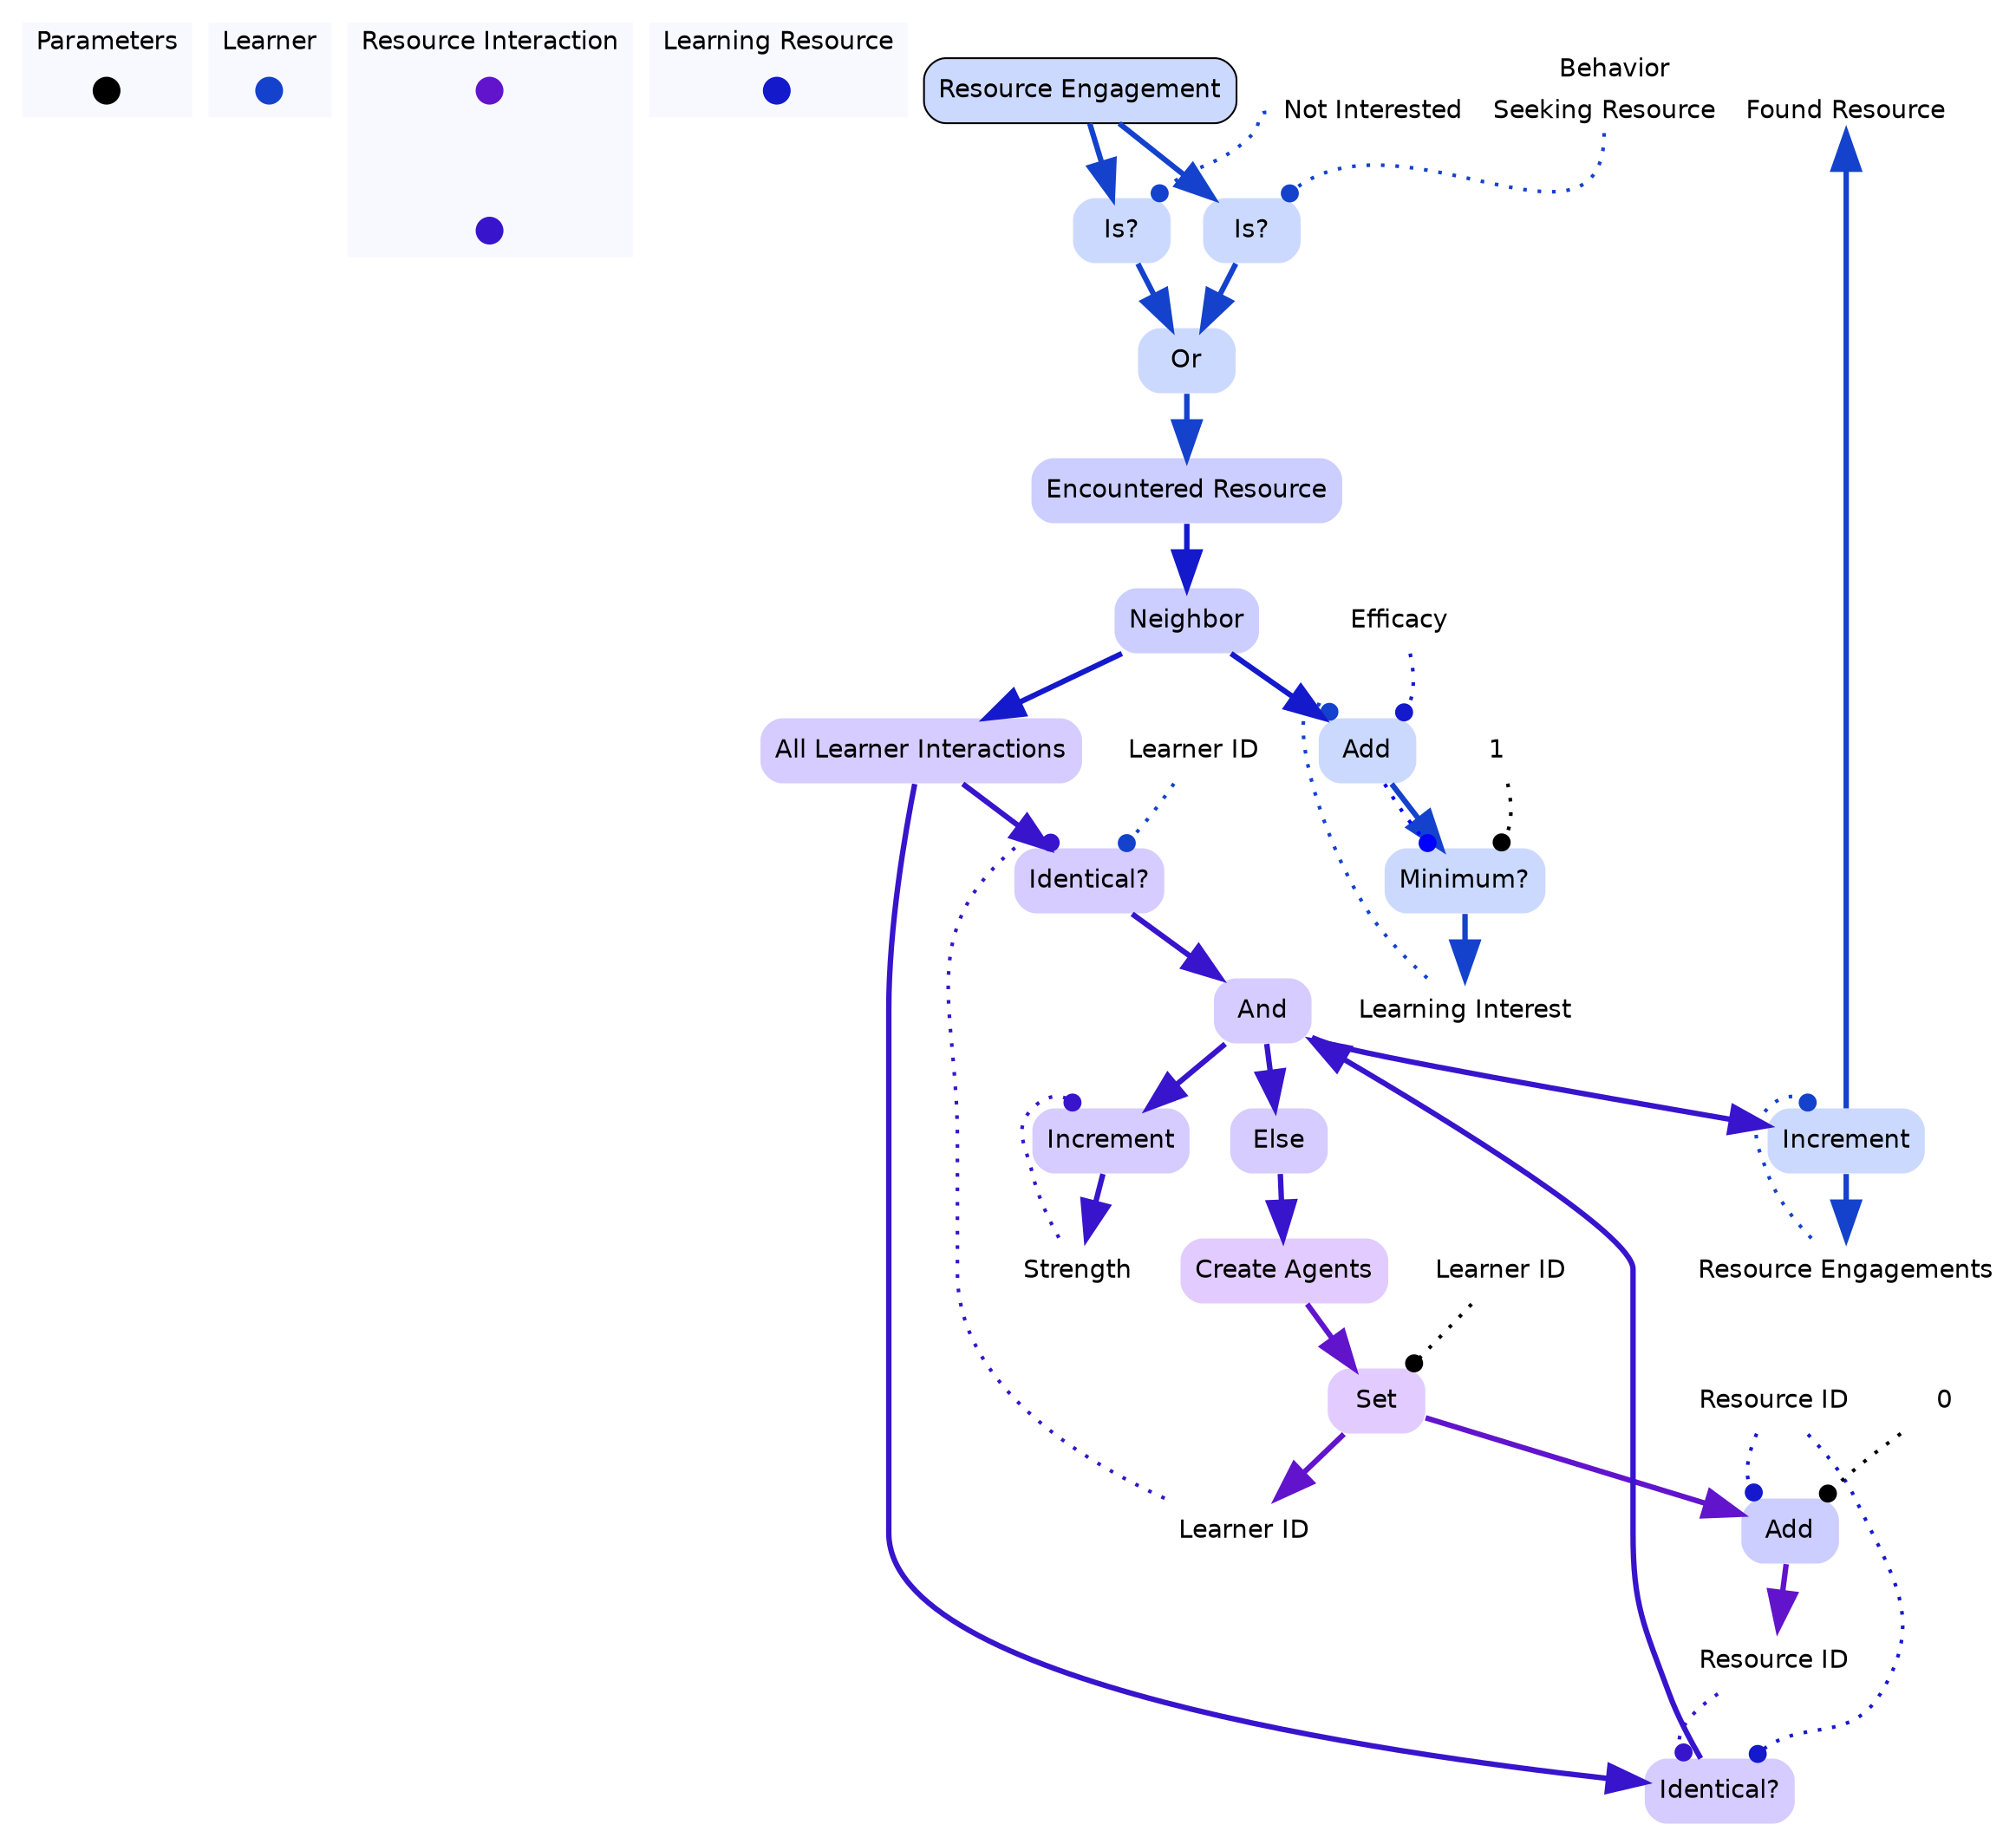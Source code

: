 digraph resourceEngagement {

	subgraph clustercontextKey {
		fontname=Helvetica;
		label="Parameters";
		style="filled";
		fillcolor=ghostwhite;
		color=white;
		labeljust=l;
		contextOverview [style=filled,shape=point,fixedsize=true,width=.2,height=.2,fontcolor=white,color="black",label=""];
	}
	subgraph clusterlearnerKey {
		fontname=Helvetica;
		nodesep=0.1;
		style="filled";
		fillcolor=ghostwhite;
		label="Learner";
		color=white;
		labeljust=l;
		resourceEngagementOverview [fontname=Helvetica,style=filled,shape=point,fixedsize=true,width=.2,height=.2,fontcolor=white,color="0.625, 0.9 , 0.8",label="",URL="learner__Overview.svg"];

	}
	subgraph clusterresourceInteractionKey {
		fontname=Helvetica;
		nodesep=0.1;
		style="filled";
		fillcolor=ghostwhite;
		label="Resource Interaction";
		color=white;
		labeljust=l;
		createAgentsOverview [fontname=Helvetica,style=filled,shape=point,fixedsize=true,width=.2,height=.2,fontcolor=white,color="0.736, 0.9 , 0.8",label="",URL="resourceInteraction__Overview.svg"];
		allLearnerInteractionsOverview [fontname=Helvetica,style=filled,shape=point,fixedsize=true,width=.2,height=.2,fontcolor=white,color="0.699, 0.9 , 0.8",label="",URL="resourceInteraction__Overview.svg"];
createAgentsOverview -> allLearnerInteractionsOverview [style=invis];
	}
	subgraph clusterlearningResourceKey {
		fontname=Helvetica;
		nodesep=0.1;
		style="filled";
		fillcolor=ghostwhite;
		label="Learning Resource";
		color=white;
		labeljust=l;
		encounteredResourceOverview [fontname=Helvetica,style=filled,shape=point,fixedsize=true,width=.2,height=.2,fontcolor=white,color="0.662, 0.9 , 0.8",label="",URL="learningResource__Overview.svg"];

	}
		learnerbehaviorRecord [shape=record,fontname=Helvetica,style=filled,color=none,fillcolor=white,label="{<learnerbehavior> Behavior | {<learnerbehaviornotInterested> Not Interested|<learnerbehaviorseekingResource> Seeking Resource|<learnerbehaviorfoundResource> Found Resource}}"];
		resourceInteractionlearnerID [shape=none,fontsize=14,style="filled",fontname=Helvetica,color=none,fillcolor=white,label="Learner ID"];
		learnerlearnerID [shape=none,fontsize=14,style="filled",fontname=Helvetica,color=none,fillcolor=white,label="Learner ID"];
		learnerbehaviorRecord [shape=record,fontname=Helvetica,style=filled,color=none,fillcolor=white,label="{<learnerbehavior> Behavior | {<learnerbehaviornotInterested> Not Interested|<learnerbehaviorseekingResource> Seeking Resource|<learnerbehaviorfoundResource> Found Resource}}"];
		learnerlearningInterest [shape=none,fontsize=14,style="filled",fontname=Helvetica,color=none,fillcolor=white,label="Learning Interest"];
		learningResourceefficacy [shape=none,fontsize=14,style="filled",fontname=Helvetica,color=none,fillcolor=white,label="Efficacy"];
		resourceInteractionstrength [shape=none,fontsize=14,style="filled",fontname=Helvetica,color=none,fillcolor=white,label="Strength"];
		learningResourceresourceID [shape=none,fontsize=14,style="filled",fontname=Helvetica,color=none,fillcolor=white,label="Resource ID"];
		resourceInteractionresourceID [shape=none,fontsize=14,style="filled",fontname=Helvetica,color=none,fillcolor=white,label="Resource ID"];
		learnerresourceEngagements [shape=none,fontsize=14,style="filled",fontname=Helvetica,color=none,fillcolor=white,label="Resource Engagements"];

//subgraph clusterresourceEngagement {
	//style=filled;
	//color=white;
	//fillcolor="0.0, 0.0, 0.98";
		resourceEngagement [shape=box,style="rounded,filled",fontname=Helvetica,color=black,fillcolor="0.625, 0.2, 1.0",label="Resource Engagement",URL="learner_resourceEngagement.svg"];
	resourceEngagement ->  engagementIdenticalNotEngagedTodayQuery [color="0.625, 0.9 , 0.8",penwidth=3.0,arrowsize=2.0];
	resourceEngagement ->  behaviorIdenticalNotInterestedQueryCopy [color="0.625, 0.9 , 0.8",penwidth=3.0,arrowsize=2.0];
		engagementIdenticalNotEngagedTodayQuery [shape=none,style="rounded,filled",fontname=Helvetica,color="0.625, 0.2, 1.0",label="Is?"];
	engagementIdenticalNotEngagedTodayQuery ->  potentialResourceInteraction [color="0.625, 0.9 , 0.8",penwidth=3.0,arrowsize=2.0];
		minimum_LearningInterestAddEfficacyUnit_ [shape=none,style="rounded,filled",fontname=Helvetica,color="0.625, 0.2, 1.0",label="Minimum?"];
			minimum_LearningInterestAddEfficacyUnit_ ->  learnerlearningInterest [color="0.625, 0.9 , 0.8",penwidth=3.0,arrowsize=2.0];
		potentialResourceInteraction [shape=none,style="rounded,filled",fontname=Helvetica,color="0.625, 0.2, 1.0",label="Or"];
	potentialResourceInteraction ->  encounteredResource [color="0.625, 0.9 , 0.8",penwidth=3.0,arrowsize=2.0];
		learnerIDIdenticalLearnerIDQuery [shape=none,style="rounded,filled",fontname=Helvetica,color="0.699, 0.2, 1.0",label="Identical?"];
	learnerIDIdenticalLearnerIDQuery ->  _And_NeighborQueryCopyCopyCopyCopy [color="0.699, 0.9 , 0.8",penwidth=3.0,arrowsize=2.0];
		createAgents [shape=none,style="rounded,filled",fontname=Helvetica,color=gray,fillcolor="0.736, 0.2, 1.0",label="Create Agents"];
	createAgents ->  setLearnerIDToLearnerID [color="0.736, 0.9 , 0.8",penwidth=3.0,arrowsize=2.0];
	setLearnerIDToLearnerID ->  resourceInteractionlearnerID [color="0.736, 0.9 , 0.8",penwidth=3.0,arrowsize=2.0];
		learningInterestAddEfficacy [shape=none,style="rounded,filled",fontname=Helvetica,color="0.625, 0.2, 1.0",label="Add"];
	learningInterestAddEfficacy ->  minimum_LearningInterestAddEfficacyUnit_ [color="0.625, 0.9 , 0.8",penwidth=3.0,arrowsize=2.0];
		newStrength [shape=none,style="rounded,filled",fontname=Helvetica,color="0.699, 0.2, 1.0",label="Increment"];
			newStrength ->  resourceInteractionstrength [color="0.699, 0.9 , 0.8",penwidth=3.0,arrowsize=2.0];
		encounteredResource [shape=none,style="rounded,filled",fontname=Helvetica,color=gray,fillcolor="0.662, 0.2, 1.0",label="Encountered Resource"];
	encounteredResource ->  neighborQueryCopyCopyCopy [color="0.662, 0.9 , 0.8",penwidth=3.0,arrowsize=2.0];
		resourceIDAddZero [shape=none,style="rounded,filled",fontname=Helvetica,color="0.662, 0.2, 1.0",label="Add"];
			resourceIDAddZero ->  resourceInteractionresourceID [color="0.736, 0.9 , 0.8",penwidth=3.0,arrowsize=2.0];
		allLearnerInteractions [shape=none,style="rounded,filled",fontname=Helvetica,color=gray,fillcolor="0.699, 0.2, 1.0",label="All Learner Interactions"];
	allLearnerInteractions ->  resourceIDIdenticalIDQuery [color="0.699, 0.9 , 0.8",penwidth=3.0,arrowsize=2.0];
	allLearnerInteractions ->  learnerIDIdenticalLearnerIDQuery [color="0.699, 0.9 , 0.8",penwidth=3.0,arrowsize=2.0];
		resourceIDIdenticalIDQuery [shape=none,style="rounded,filled",fontname=Helvetica,color="0.699, 0.2, 1.0",label="Identical?"];
	resourceIDIdenticalIDQuery ->  _And_NeighborQueryCopyCopyCopyCopy [color="0.699, 0.9 , 0.8",penwidth=3.0,arrowsize=2.0];
		_And_NeighborQueryCopyCopyCopyCopy [shape=none,style="rounded,filled",fontname=Helvetica,color="0.699, 0.2, 1.0",label="And"];
	_And_NeighborQueryCopyCopyCopyCopy ->  newStrength [color="0.699, 0.9 , 0.8",penwidth=3.0,arrowsize=2.0];
	_And_NeighborQueryCopyCopyCopyCopy ->  not__Or__And_NeighborQueryCopyCopyCopyCopy_ [color="0.699, 0.9 , 0.8",penwidth=3.0,arrowsize=2.0];
	_And_NeighborQueryCopyCopyCopyCopy ->  incrementResourceEngagements [color="0.699, 0.9 , 0.8",penwidth=3.0,arrowsize=2.0];
		behaviorIdenticalNotInterestedQueryCopy [shape=none,style="rounded,filled",fontname=Helvetica,color="0.625, 0.2, 1.0",label="Is?"];
	behaviorIdenticalNotInterestedQueryCopy ->  potentialResourceInteraction [color="0.625, 0.9 , 0.8",penwidth=3.0,arrowsize=2.0];
		incrementResourceEngagements [shape=none,style="rounded,filled",fontname=Helvetica,color="0.625, 0.2, 1.0",label="Increment"];
			incrementResourceEngagements ->  learnerbehaviorRecord:learnerbehaviorfoundResource [color="0.625, 0.9 , 0.8",penwidth=3.0,arrowsize=2.0];
			incrementResourceEngagements ->  learnerresourceEngagements [color="0.625, 0.9 , 0.8",penwidth=3.0,arrowsize=2.0];
		not__Or__And_NeighborQueryCopyCopyCopyCopy_ [shape=none,style="rounded,filled",fontname=Helvetica,color="0.699, 0.2, 1.0",label="Else"];
	not__Or__And_NeighborQueryCopyCopyCopyCopy_ ->  createAgents [color="0.699, 0.9 , 0.8",penwidth=3.0,arrowsize=2.0];

		setLearnerIDToLearnerID [shape=none,style="rounded,filled",fontname=Helvetica,color="0.736, 0.2, 1.0",label="Set"];
	setLearnerIDToLearnerID ->  resourceIDAddZero [color="0.736, 0.9 , 0.8",penwidth=3.0,arrowsize=2.0];
		neighborQueryCopyCopyCopy [shape=none,style="rounded,filled",fontname=Helvetica,color="0.662, 0.2, 1.0",label="Neighbor"];
	neighborQueryCopyCopyCopy ->  allLearnerInteractions [color="0.662, 0.9 , 0.8",penwidth=3.0,arrowsize=2.0];
	neighborQueryCopyCopyCopy ->  learningInterestAddEfficacy [color="0.662, 0.9 , 0.8",penwidth=3.0,arrowsize=2.0];
//}
		learnerbehaviorRecord:learnerbehaviorseekingResource -> engagementIdenticalNotEngagedTodayQuery:ne [style=dotted,arrowhead=dot,color="0.625, 0.9 , 0.8",penwidth=2.0];
		learningInterestAddEfficacy -> minimum_LearningInterestAddEfficacyUnit_:nw [style=dotted,arrowhead=dot,color=blue,penwidth=2.0];
	
		importxyxminimum_LearningInterestAddEfficacyUnit_functionsunit1 [fontname=Helvetica,shape=none,label="1"];
		importxyxminimum_LearningInterestAddEfficacyUnit_functionsunit1 -> minimum_LearningInterestAddEfficacyUnit_:ne [style=dotted,arrowhead=dot,color=black,penwidth=2.0];
		resourceInteractionlearnerID -> learnerIDIdenticalLearnerIDQuery:nw [style=dotted,arrowhead=dot,color="0.699, 0.9 , 0.8",penwidth=2.0];
		learnerlearnerID -> learnerIDIdenticalLearnerIDQuery:ne [style=dotted,arrowhead=dot,color="0.625, 0.9 , 0.8",penwidth=2.0];
		learnerlearningInterest -> learningInterestAddEfficacy:nw [style=dotted,arrowhead=dot,color="0.625, 0.9 , 0.8",penwidth=2.0];
		learningResourceefficacy -> learningInterestAddEfficacy:ne [style=dotted,arrowhead=dot,color="0.662, 0.9 , 0.8",penwidth=2.0];
		resourceInteractionstrength -> newStrength:nw [style=dotted,arrowhead=dot,color="0.699, 0.9 , 0.8",penwidth=2.0];
		learningResourceresourceID -> resourceIDAddZero:nw [style=dotted,arrowhead=dot,color="0.662, 0.9 , 0.8",penwidth=2.0];
	
		importxyxresourceIDAddZerofunctionszero0 [fontname=Helvetica,shape=none,label="0"];
		importxyxresourceIDAddZerofunctionszero0 -> resourceIDAddZero:ne [style=dotted,arrowhead=dot,color=black,penwidth=2.0];
		resourceInteractionresourceID -> resourceIDIdenticalIDQuery:nw [style=dotted,arrowhead=dot,color="0.699, 0.9 , 0.8",penwidth=2.0];
		learningResourceresourceID -> resourceIDIdenticalIDQuery:ne [style=dotted,arrowhead=dot,color="0.662, 0.9 , 0.8",penwidth=2.0];
		learnerbehaviorRecord:learnerbehaviornotInterested -> behaviorIdenticalNotInterestedQueryCopy:ne [style=dotted,arrowhead=dot,color="0.625, 0.9 , 0.8",penwidth=2.0];
		learnerresourceEngagements -> incrementResourceEngagements:nw [style=dotted,arrowhead=dot,color="0.625, 0.9 , 0.8",penwidth=2.0];

		importabcsetLearnerIDToLearnerIDlearnerlearnerID [fontname=Helvetica,shape=none,label="Learner ID"];
		importabcsetLearnerIDToLearnerIDlearnerlearnerID -> setLearnerIDToLearnerID:"ne" [style=dotted,arrowhead=dot,color=black,penwidth=2.0];
}
